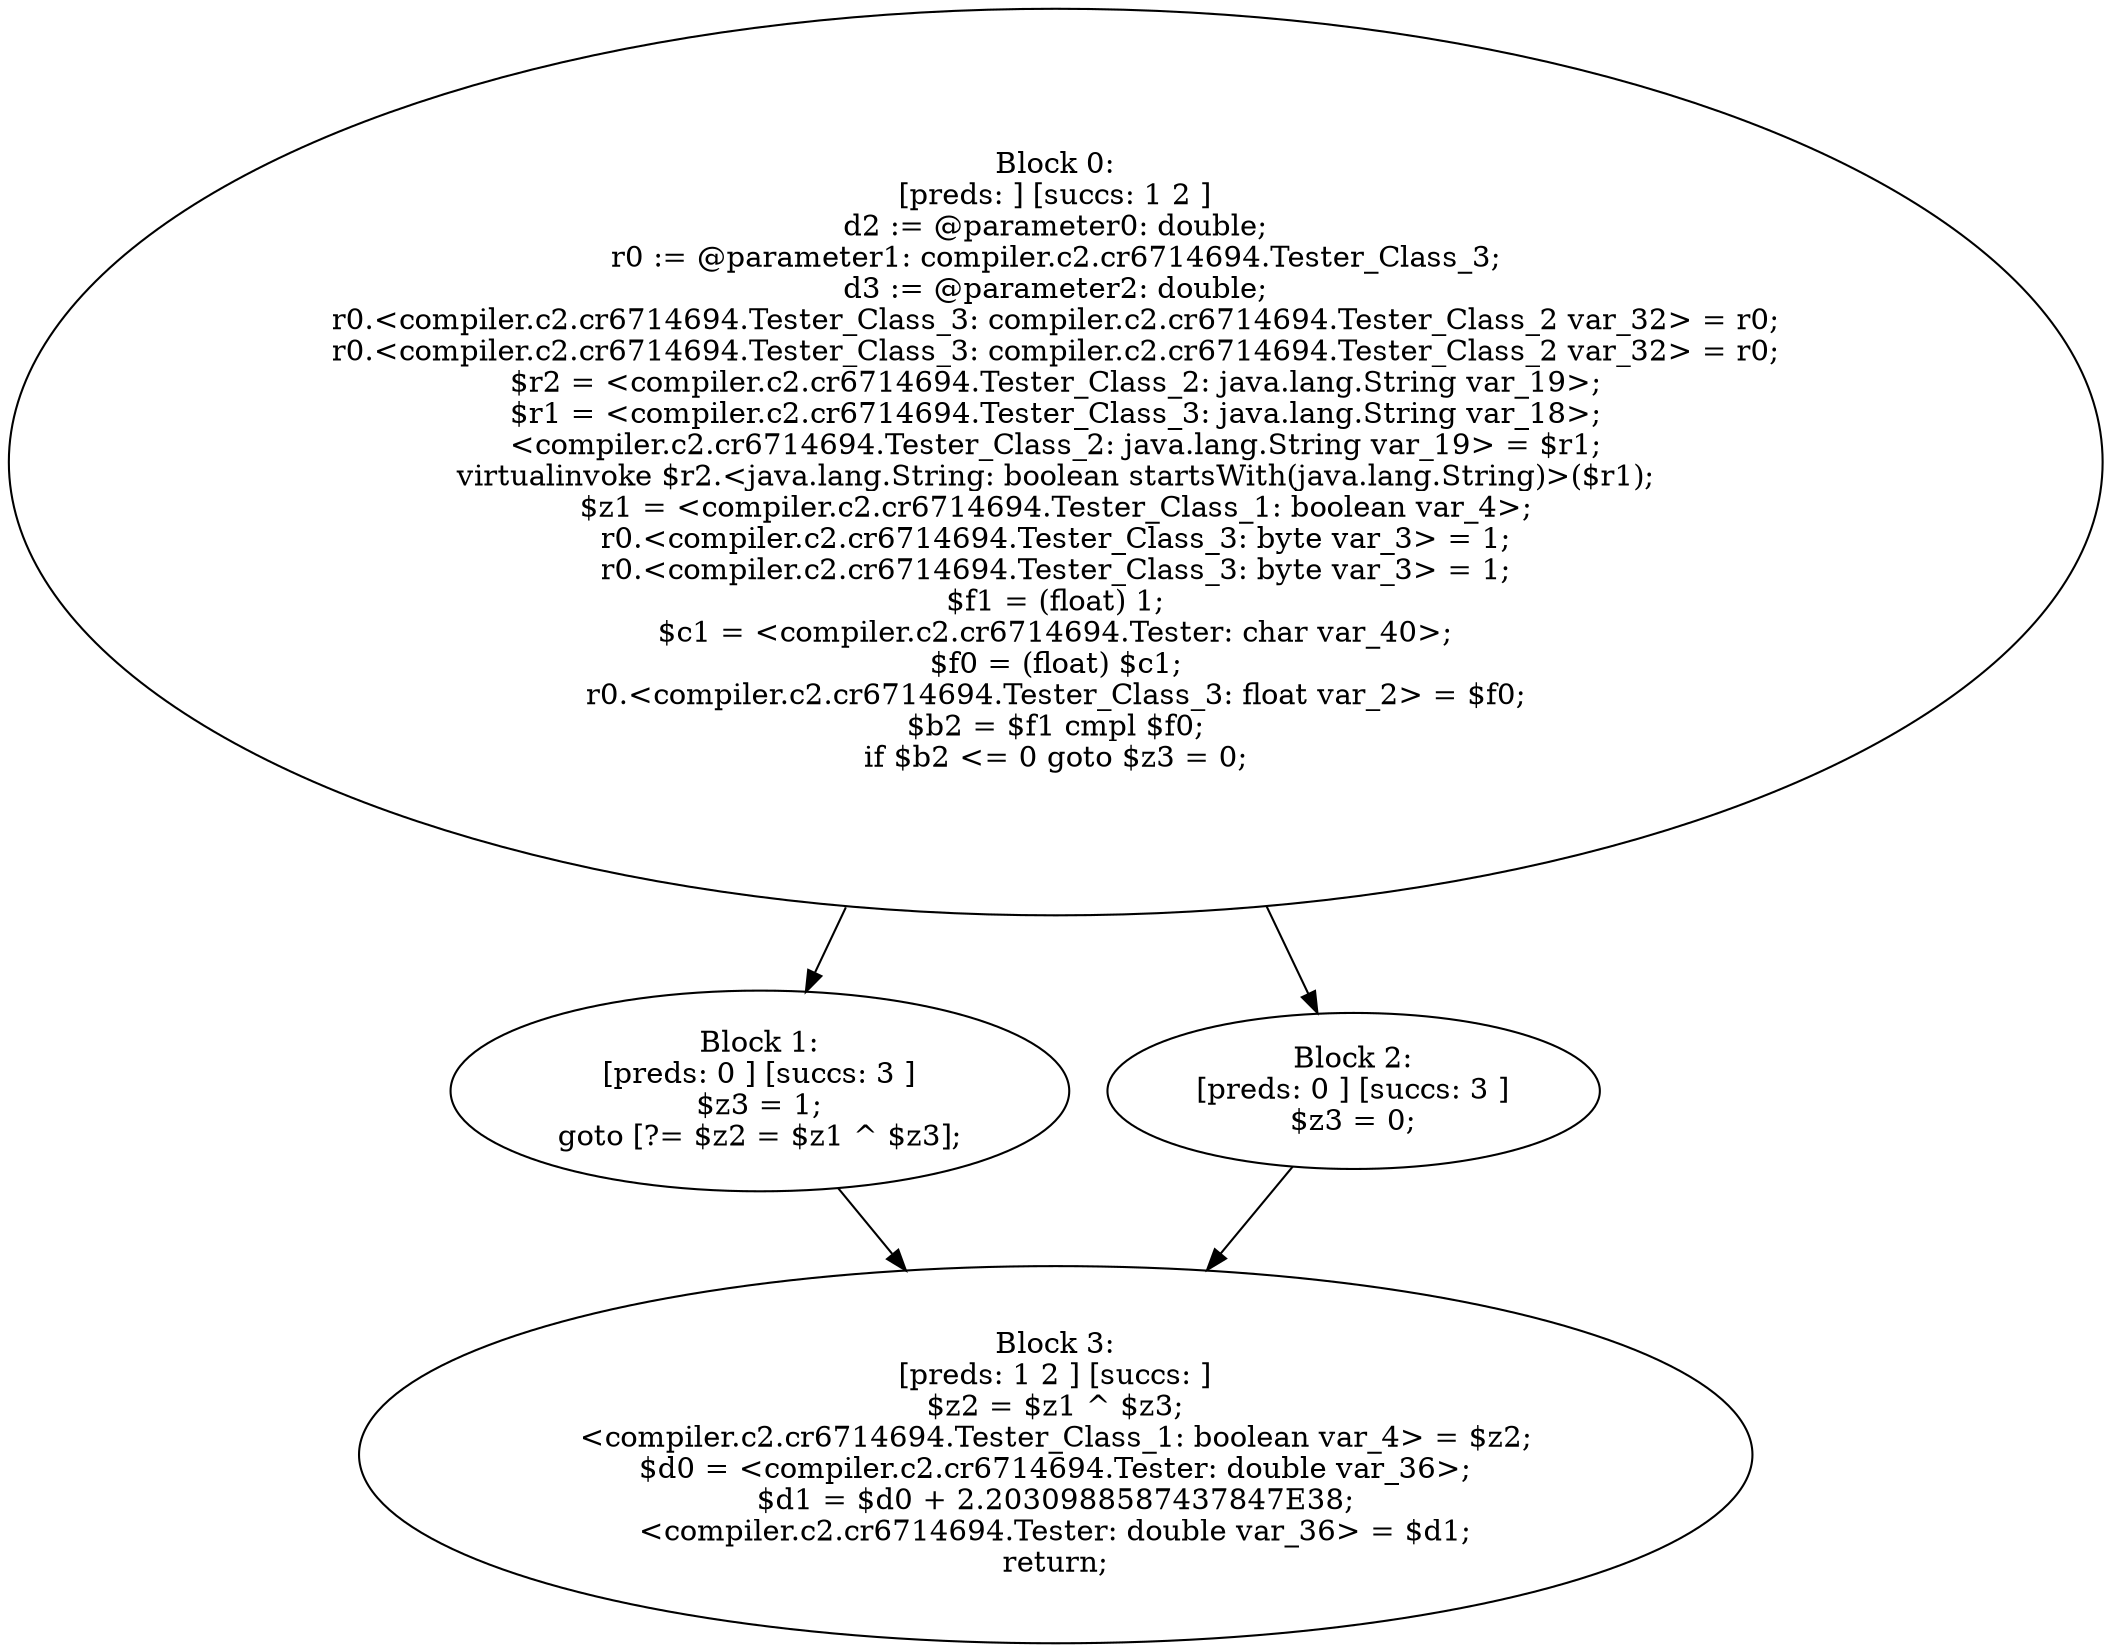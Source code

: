 digraph "unitGraph" {
    "Block 0:
[preds: ] [succs: 1 2 ]
d2 := @parameter0: double;
r0 := @parameter1: compiler.c2.cr6714694.Tester_Class_3;
d3 := @parameter2: double;
r0.<compiler.c2.cr6714694.Tester_Class_3: compiler.c2.cr6714694.Tester_Class_2 var_32> = r0;
r0.<compiler.c2.cr6714694.Tester_Class_3: compiler.c2.cr6714694.Tester_Class_2 var_32> = r0;
$r2 = <compiler.c2.cr6714694.Tester_Class_2: java.lang.String var_19>;
$r1 = <compiler.c2.cr6714694.Tester_Class_3: java.lang.String var_18>;
<compiler.c2.cr6714694.Tester_Class_2: java.lang.String var_19> = $r1;
virtualinvoke $r2.<java.lang.String: boolean startsWith(java.lang.String)>($r1);
$z1 = <compiler.c2.cr6714694.Tester_Class_1: boolean var_4>;
r0.<compiler.c2.cr6714694.Tester_Class_3: byte var_3> = 1;
r0.<compiler.c2.cr6714694.Tester_Class_3: byte var_3> = 1;
$f1 = (float) 1;
$c1 = <compiler.c2.cr6714694.Tester: char var_40>;
$f0 = (float) $c1;
r0.<compiler.c2.cr6714694.Tester_Class_3: float var_2> = $f0;
$b2 = $f1 cmpl $f0;
if $b2 <= 0 goto $z3 = 0;
"
    "Block 1:
[preds: 0 ] [succs: 3 ]
$z3 = 1;
goto [?= $z2 = $z1 ^ $z3];
"
    "Block 2:
[preds: 0 ] [succs: 3 ]
$z3 = 0;
"
    "Block 3:
[preds: 1 2 ] [succs: ]
$z2 = $z1 ^ $z3;
<compiler.c2.cr6714694.Tester_Class_1: boolean var_4> = $z2;
$d0 = <compiler.c2.cr6714694.Tester: double var_36>;
$d1 = $d0 + 2.2030988587437847E38;
<compiler.c2.cr6714694.Tester: double var_36> = $d1;
return;
"
    "Block 0:
[preds: ] [succs: 1 2 ]
d2 := @parameter0: double;
r0 := @parameter1: compiler.c2.cr6714694.Tester_Class_3;
d3 := @parameter2: double;
r0.<compiler.c2.cr6714694.Tester_Class_3: compiler.c2.cr6714694.Tester_Class_2 var_32> = r0;
r0.<compiler.c2.cr6714694.Tester_Class_3: compiler.c2.cr6714694.Tester_Class_2 var_32> = r0;
$r2 = <compiler.c2.cr6714694.Tester_Class_2: java.lang.String var_19>;
$r1 = <compiler.c2.cr6714694.Tester_Class_3: java.lang.String var_18>;
<compiler.c2.cr6714694.Tester_Class_2: java.lang.String var_19> = $r1;
virtualinvoke $r2.<java.lang.String: boolean startsWith(java.lang.String)>($r1);
$z1 = <compiler.c2.cr6714694.Tester_Class_1: boolean var_4>;
r0.<compiler.c2.cr6714694.Tester_Class_3: byte var_3> = 1;
r0.<compiler.c2.cr6714694.Tester_Class_3: byte var_3> = 1;
$f1 = (float) 1;
$c1 = <compiler.c2.cr6714694.Tester: char var_40>;
$f0 = (float) $c1;
r0.<compiler.c2.cr6714694.Tester_Class_3: float var_2> = $f0;
$b2 = $f1 cmpl $f0;
if $b2 <= 0 goto $z3 = 0;
"->"Block 1:
[preds: 0 ] [succs: 3 ]
$z3 = 1;
goto [?= $z2 = $z1 ^ $z3];
";
    "Block 0:
[preds: ] [succs: 1 2 ]
d2 := @parameter0: double;
r0 := @parameter1: compiler.c2.cr6714694.Tester_Class_3;
d3 := @parameter2: double;
r0.<compiler.c2.cr6714694.Tester_Class_3: compiler.c2.cr6714694.Tester_Class_2 var_32> = r0;
r0.<compiler.c2.cr6714694.Tester_Class_3: compiler.c2.cr6714694.Tester_Class_2 var_32> = r0;
$r2 = <compiler.c2.cr6714694.Tester_Class_2: java.lang.String var_19>;
$r1 = <compiler.c2.cr6714694.Tester_Class_3: java.lang.String var_18>;
<compiler.c2.cr6714694.Tester_Class_2: java.lang.String var_19> = $r1;
virtualinvoke $r2.<java.lang.String: boolean startsWith(java.lang.String)>($r1);
$z1 = <compiler.c2.cr6714694.Tester_Class_1: boolean var_4>;
r0.<compiler.c2.cr6714694.Tester_Class_3: byte var_3> = 1;
r0.<compiler.c2.cr6714694.Tester_Class_3: byte var_3> = 1;
$f1 = (float) 1;
$c1 = <compiler.c2.cr6714694.Tester: char var_40>;
$f0 = (float) $c1;
r0.<compiler.c2.cr6714694.Tester_Class_3: float var_2> = $f0;
$b2 = $f1 cmpl $f0;
if $b2 <= 0 goto $z3 = 0;
"->"Block 2:
[preds: 0 ] [succs: 3 ]
$z3 = 0;
";
    "Block 1:
[preds: 0 ] [succs: 3 ]
$z3 = 1;
goto [?= $z2 = $z1 ^ $z3];
"->"Block 3:
[preds: 1 2 ] [succs: ]
$z2 = $z1 ^ $z3;
<compiler.c2.cr6714694.Tester_Class_1: boolean var_4> = $z2;
$d0 = <compiler.c2.cr6714694.Tester: double var_36>;
$d1 = $d0 + 2.2030988587437847E38;
<compiler.c2.cr6714694.Tester: double var_36> = $d1;
return;
";
    "Block 2:
[preds: 0 ] [succs: 3 ]
$z3 = 0;
"->"Block 3:
[preds: 1 2 ] [succs: ]
$z2 = $z1 ^ $z3;
<compiler.c2.cr6714694.Tester_Class_1: boolean var_4> = $z2;
$d0 = <compiler.c2.cr6714694.Tester: double var_36>;
$d1 = $d0 + 2.2030988587437847E38;
<compiler.c2.cr6714694.Tester: double var_36> = $d1;
return;
";
}

